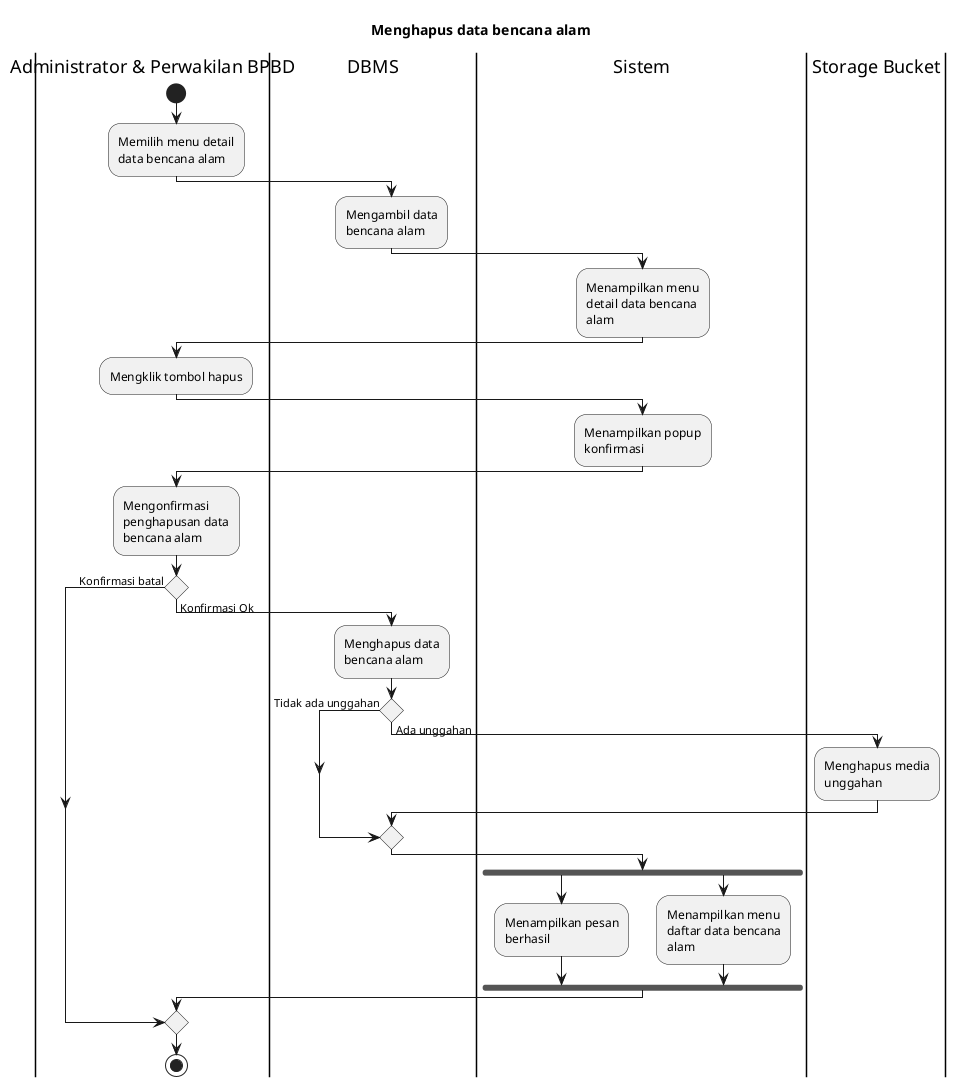@startuml UC-MGDISASTER-010 - Menghapus data bencana alam
skinparam wrapWidth 140

title Menghapus data bencana alam

|Administrator & Perwakilan BPBD|
start
:Memilih menu detail data bencana alam;

|DBMS|
:Mengambil data bencana alam;

|Sistem|
:Menampilkan menu detail data bencana alam;

|Administrator & Perwakilan BPBD|
:Mengklik tombol hapus;

|Sistem|
:Menampilkan popup konfirmasi;

|Administrator & Perwakilan BPBD|
:Mengonfirmasi penghapusan data bencana alam;

if () then (Konfirmasi batal)
else (Konfirmasi Ok)
  |DBMS|
  :Menghapus data bencana alam;

  if () then (Tidak ada unggahan)
  else (Ada unggahan)
    |Storage Bucket|
    :Menghapus media unggahan;
  endif

  |Sistem|
  fork
    :Menampilkan pesan berhasil;
  fork again
    :Menampilkan menu daftar data bencana alam;
  endfork
endif

|Administrator & Perwakilan BPBD|
stop

@enduml
